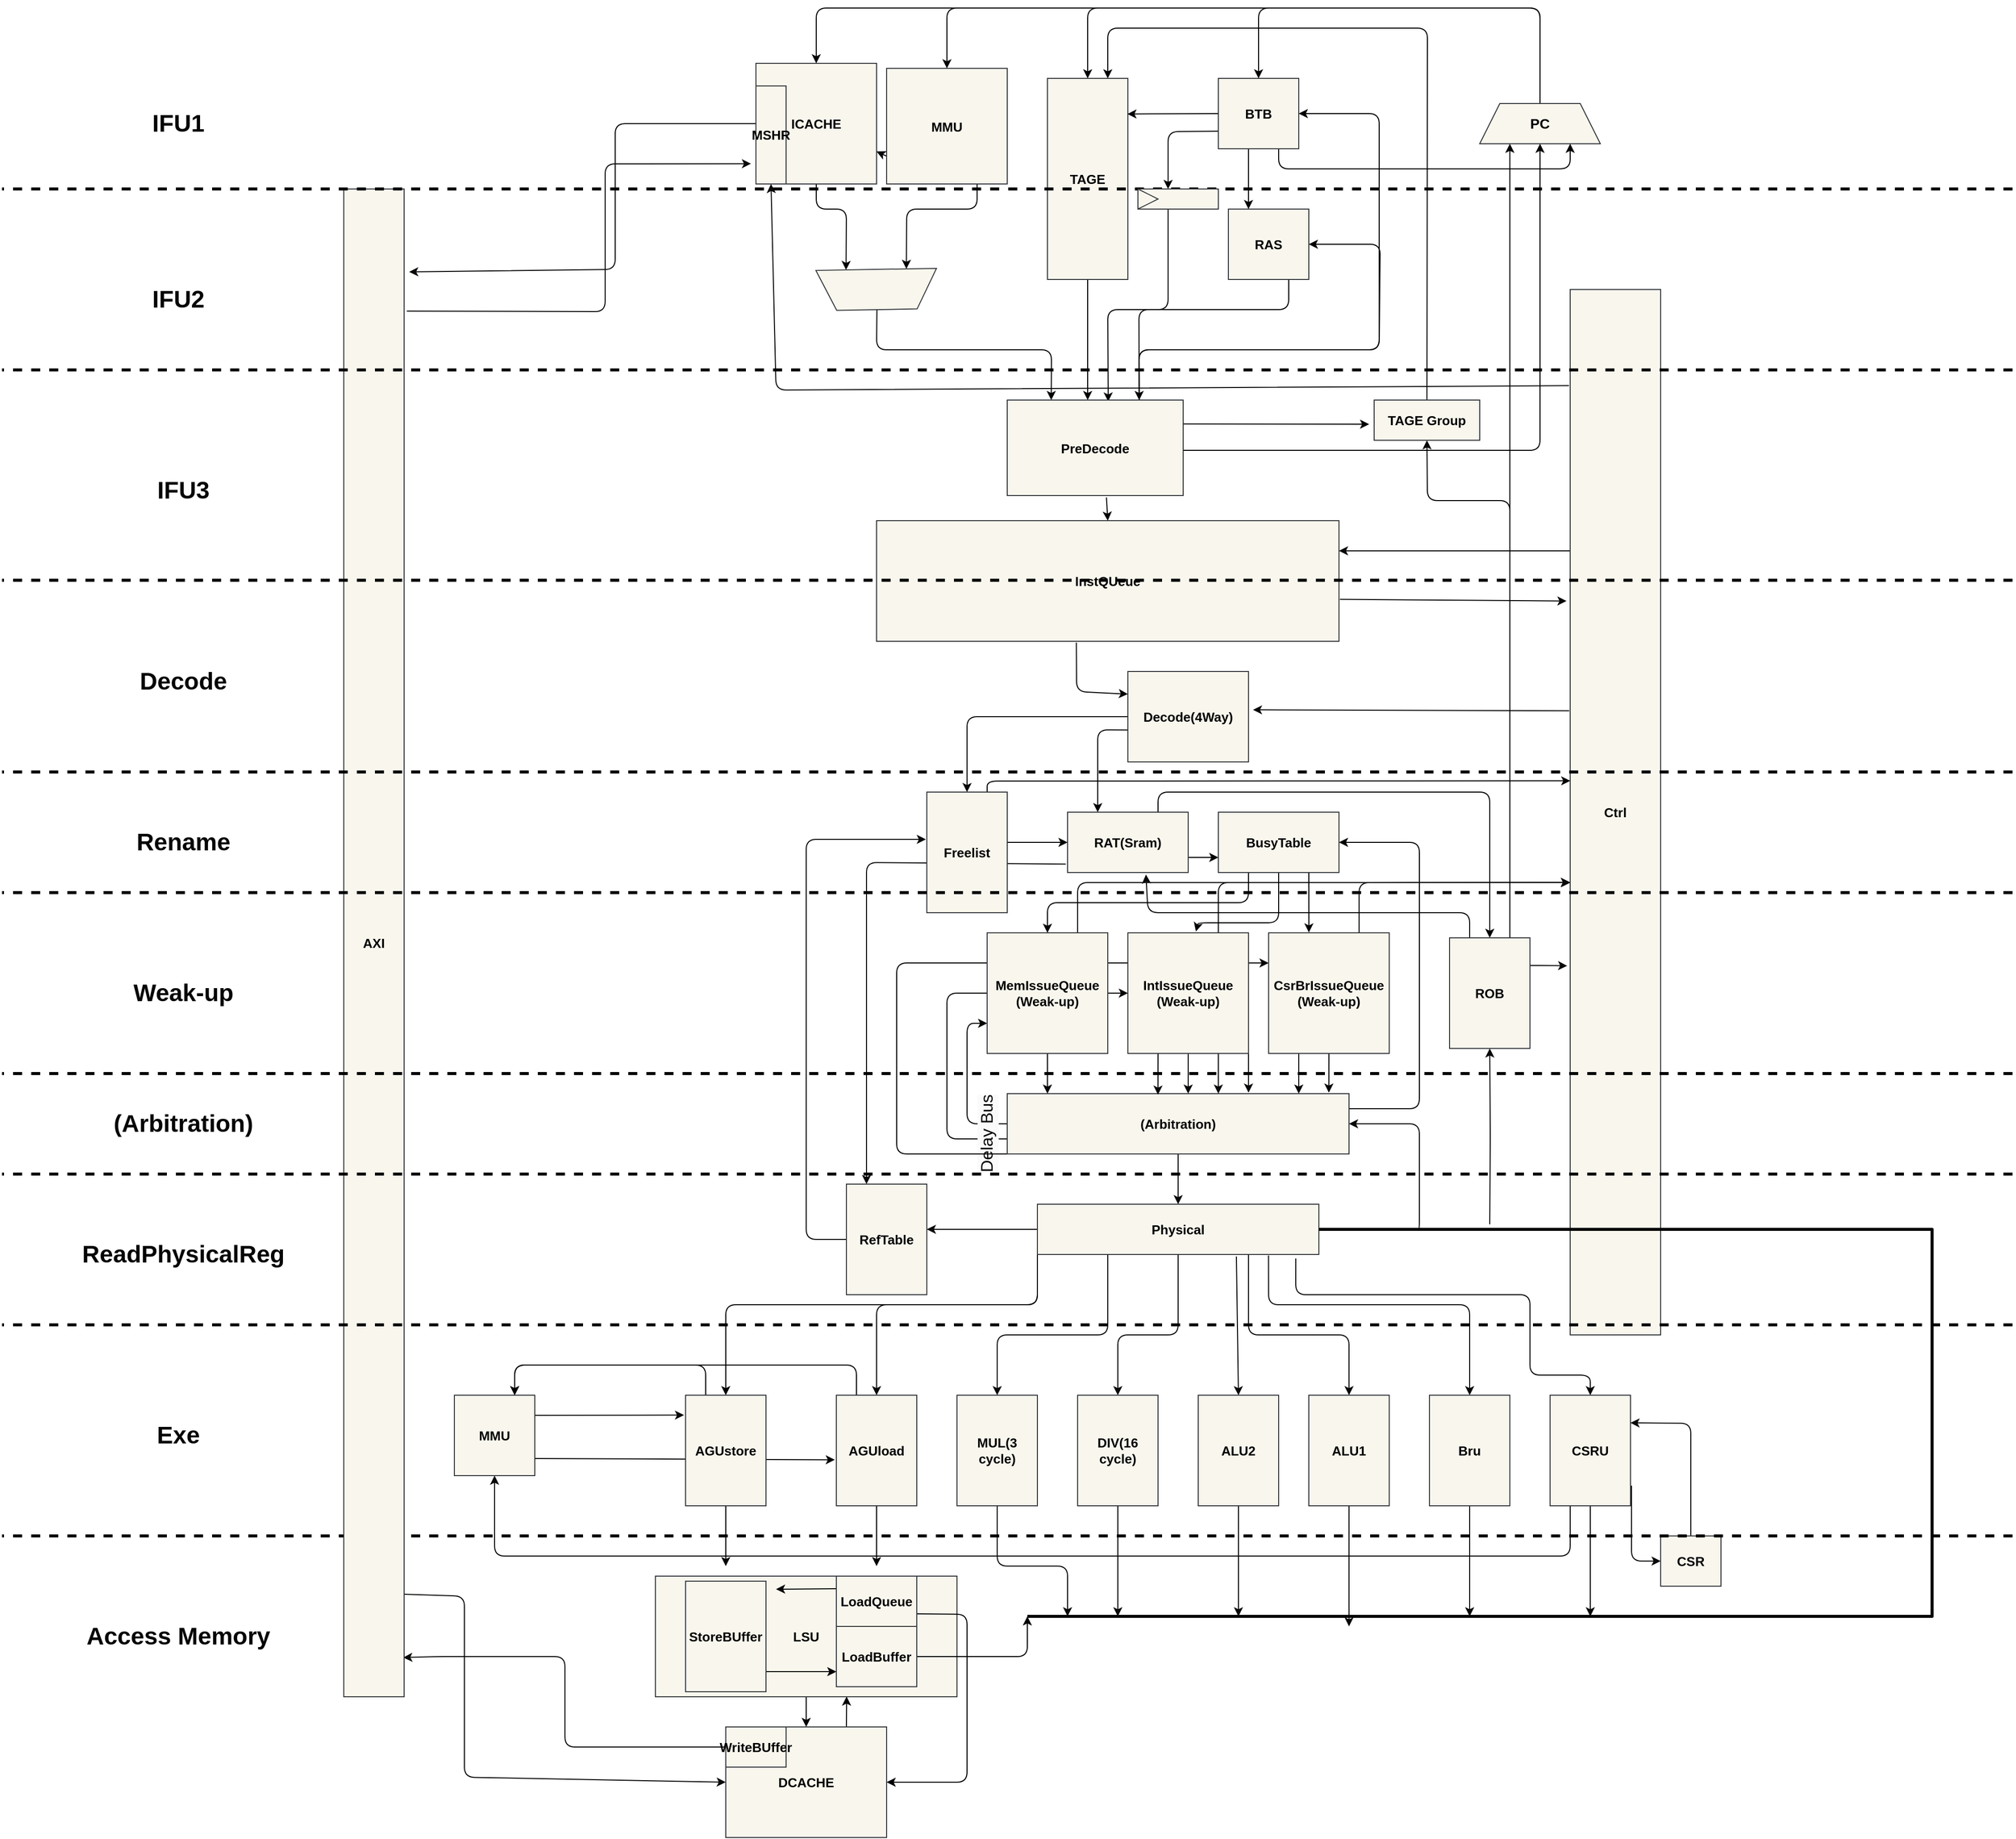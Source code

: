 <mxfile>
    <diagram id="yQtgvB0GavaPX3tY9K_d" name="Page-1">
        <mxGraphModel dx="2517" dy="1816" grid="1" gridSize="10" guides="1" tooltips="1" connect="1" arrows="1" fold="1" page="1" pageScale="1" pageWidth="850" pageHeight="1100" background="#ffffff" math="0" shadow="0">
            <root>
                <mxCell id="0"/>
                <mxCell id="1" parent="0"/>
                <mxCell id="61" style="edgeStyle=none;html=1;entryX=0;entryY=0.25;entryDx=0;entryDy=0;strokeColor=#030303;strokeWidth=1;fontSize=13;fontColor=#000000;exitX=0.432;exitY=1.01;exitDx=0;exitDy=0;exitPerimeter=0;" parent="1" source="3" target="50" edge="1">
                    <mxGeometry relative="1" as="geometry">
                        <mxPoint x="620" y="640" as="sourcePoint"/>
                        <Array as="points">
                            <mxPoint x="509" y="680"/>
                        </Array>
                    </mxGeometry>
                </mxCell>
                <mxCell id="170" style="edgeStyle=none;html=1;exitX=1.002;exitY=0.652;exitDx=0;exitDy=0;strokeColor=#080808;strokeWidth=1;fontSize=14;fontColor=#f8f7f7;entryX=-0.041;entryY=0.298;entryDx=0;entryDy=0;entryPerimeter=0;exitPerimeter=0;" parent="1" source="3" target="55" edge="1">
                    <mxGeometry relative="1" as="geometry">
                        <mxPoint x="990" y="575" as="targetPoint"/>
                    </mxGeometry>
                </mxCell>
                <mxCell id="3" value="&lt;b&gt;&lt;font color=&quot;#000000&quot; style=&quot;font-size: 13px;&quot;&gt;InstQUeue&lt;/font&gt;&lt;/b&gt;" style="whiteSpace=wrap;html=1;fillColor=#f9f7ed;strokeColor=#36393d;" parent="1" vertex="1">
                    <mxGeometry x="310" y="510" width="460" height="120" as="geometry"/>
                </mxCell>
                <mxCell id="167" style="edgeStyle=none;html=1;exitX=0;exitY=0.5;exitDx=0;exitDy=0;strokeColor=#080808;strokeWidth=1;fontSize=14;fontColor=#f8f7f7;entryX=1.084;entryY=0.055;entryDx=0;entryDy=0;entryPerimeter=0;" parent="1" source="4" target="165" edge="1">
                    <mxGeometry relative="1" as="geometry">
                        <mxPoint x="-360" y="259.882" as="targetPoint"/>
                        <Array as="points">
                            <mxPoint x="50" y="115"/>
                            <mxPoint x="50" y="260"/>
                        </Array>
                    </mxGeometry>
                </mxCell>
                <mxCell id="168" style="edgeStyle=none;html=1;exitX=1.045;exitY=0.081;exitDx=0;exitDy=0;strokeColor=#080808;strokeWidth=1;fontSize=14;fontColor=#f8f7f7;exitPerimeter=0;entryX=-0.041;entryY=0.832;entryDx=0;entryDy=0;entryPerimeter=0;" parent="1" source="165" target="4" edge="1">
                    <mxGeometry relative="1" as="geometry">
                        <mxPoint x="30" y="300" as="targetPoint"/>
                        <Array as="points">
                            <mxPoint x="40" y="302"/>
                            <mxPoint x="40" y="155"/>
                        </Array>
                    </mxGeometry>
                </mxCell>
                <mxCell id="268" style="edgeStyle=none;html=1;exitX=0.5;exitY=1;exitDx=0;exitDy=0;entryX=0.75;entryY=1;entryDx=0;entryDy=0;strokeColor=#000000;fontSize=14;fontColor=#000000;" parent="1" source="4" target="267" edge="1">
                    <mxGeometry relative="1" as="geometry">
                        <Array as="points">
                            <mxPoint x="250" y="200"/>
                            <mxPoint x="280" y="200"/>
                        </Array>
                    </mxGeometry>
                </mxCell>
                <mxCell id="4" value="&lt;b&gt;&lt;font color=&quot;#000000&quot; style=&quot;font-size: 13px;&quot;&gt;ICACHE&lt;/font&gt;&lt;/b&gt;" style="whiteSpace=wrap;html=1;fillColor=#f9f7ed;strokeColor=#36393d;" parent="1" vertex="1">
                    <mxGeometry x="190" y="55" width="120" height="120" as="geometry"/>
                </mxCell>
                <mxCell id="45" style="edgeStyle=none;html=1;exitX=0.5;exitY=1;exitDx=0;exitDy=0;strokeColor=#030303;strokeWidth=1;fontSize=13;fontColor=#000000;" parent="1" source="5" target="4" edge="1">
                    <mxGeometry relative="1" as="geometry"/>
                </mxCell>
                <mxCell id="269" style="edgeStyle=none;html=1;exitX=0.75;exitY=1;exitDx=0;exitDy=0;strokeColor=#000000;fontSize=14;fontColor=#000000;entryX=0.25;entryY=1;entryDx=0;entryDy=0;" parent="1" source="5" target="267" edge="1">
                    <mxGeometry relative="1" as="geometry">
                        <Array as="points">
                            <mxPoint x="410" y="200"/>
                            <mxPoint x="340" y="200"/>
                        </Array>
                    </mxGeometry>
                </mxCell>
                <mxCell id="5" value="&lt;b&gt;&lt;font color=&quot;#000000&quot; style=&quot;font-size: 13px;&quot;&gt;MMU&lt;/font&gt;&lt;/b&gt;" style="whiteSpace=wrap;html=1;fillColor=#f9f7ed;strokeColor=#36393d;" parent="1" vertex="1">
                    <mxGeometry x="320" y="60" width="120" height="115" as="geometry"/>
                </mxCell>
                <mxCell id="38" style="edgeStyle=orthogonalEdgeStyle;html=1;exitX=0.5;exitY=0;exitDx=0;exitDy=0;strokeColor=#030303;strokeWidth=1;fontSize=13;fontColor=#000000;entryX=0.5;entryY=0;entryDx=0;entryDy=0;startArrow=none;" parent="1" source="263" target="7" edge="1">
                    <mxGeometry relative="1" as="geometry">
                        <mxPoint x="520" y="60" as="targetPoint"/>
                        <mxPoint x="930.0" y="80" as="sourcePoint"/>
                        <Array as="points">
                            <mxPoint x="970"/>
                            <mxPoint x="520"/>
                        </Array>
                    </mxGeometry>
                </mxCell>
                <mxCell id="276" style="edgeStyle=none;html=1;exitX=0.75;exitY=0;exitDx=0;exitDy=0;entryX=0.25;entryY=1;entryDx=0;entryDy=0;strokeColor=#000000;fontSize=14;fontColor=#000000;" parent="1" source="122" target="263" edge="1">
                    <mxGeometry relative="1" as="geometry">
                        <mxPoint x="560" y="471.25" as="sourcePoint"/>
                        <Array as="points">
                            <mxPoint x="940" y="471"/>
                        </Array>
                    </mxGeometry>
                </mxCell>
                <mxCell id="272" style="edgeStyle=none;html=1;exitX=0.5;exitY=1;exitDx=0;exitDy=0;strokeColor=#000000;fontSize=14;fontColor=#000000;" parent="1" source="7" edge="1">
                    <mxGeometry relative="1" as="geometry">
                        <mxPoint x="520" y="390" as="targetPoint"/>
                        <Array as="points">
                            <mxPoint x="520" y="310"/>
                            <mxPoint x="520" y="350"/>
                        </Array>
                    </mxGeometry>
                </mxCell>
                <mxCell id="7" value="&lt;b&gt;&lt;font color=&quot;#000000&quot; style=&quot;font-size: 13px;&quot;&gt;TAGE&lt;/font&gt;&lt;/b&gt;" style="whiteSpace=wrap;html=1;fillColor=#f9f7ed;strokeColor=#36393d;" parent="1" vertex="1">
                    <mxGeometry x="480" y="70" width="80" height="200" as="geometry"/>
                </mxCell>
                <mxCell id="273" style="edgeStyle=none;html=1;exitX=0.75;exitY=1;exitDx=0;exitDy=0;entryX=0.574;entryY=0.015;entryDx=0;entryDy=0;strokeColor=#000000;fontSize=14;fontColor=#000000;entryPerimeter=0;" parent="1" source="8" target="51" edge="1">
                    <mxGeometry relative="1" as="geometry">
                        <Array as="points">
                            <mxPoint x="720" y="300"/>
                            <mxPoint x="540" y="300"/>
                        </Array>
                    </mxGeometry>
                </mxCell>
                <mxCell id="8" value="&lt;font color=&quot;#000000&quot;&gt;&lt;span style=&quot;font-size: 13px;&quot;&gt;&lt;b&gt;RAS&lt;/b&gt;&lt;/span&gt;&lt;/font&gt;" style="whiteSpace=wrap;html=1;fillColor=#f9f7ed;strokeColor=#36393d;" parent="1" vertex="1">
                    <mxGeometry x="660" y="200" width="80" height="70" as="geometry"/>
                </mxCell>
                <mxCell id="10" style="edgeStyle=none;html=1;fontSize=13;fontColor=#000000;strokeColor=#030303;entryX=0.25;entryY=0;entryDx=0;entryDy=0;" parent="1" target="8" edge="1">
                    <mxGeometry relative="1" as="geometry">
                        <mxPoint x="700" y="190" as="targetPoint"/>
                        <mxPoint x="680" y="140" as="sourcePoint"/>
                    </mxGeometry>
                </mxCell>
                <mxCell id="31" style="edgeStyle=none;html=1;strokeColor=#030303;fontSize=13;fontColor=#000000;entryX=0.994;entryY=0.177;entryDx=0;entryDy=0;exitX=0;exitY=0.5;exitDx=0;exitDy=0;entryPerimeter=0;" parent="1" source="9" target="7" edge="1">
                    <mxGeometry relative="1" as="geometry">
                        <mxPoint x="570" y="123" as="targetPoint"/>
                        <mxPoint x="580" y="70" as="sourcePoint"/>
                    </mxGeometry>
                </mxCell>
                <mxCell id="264" style="edgeStyle=none;html=1;entryX=0.75;entryY=1;entryDx=0;entryDy=0;strokeColor=#000000;fontSize=14;fontColor=#000000;exitX=0.75;exitY=1;exitDx=0;exitDy=0;" parent="1" source="9" target="263" edge="1">
                    <mxGeometry relative="1" as="geometry">
                        <mxPoint x="890" y="230" as="sourcePoint"/>
                        <Array as="points">
                            <mxPoint x="710" y="160"/>
                            <mxPoint x="1000" y="160"/>
                        </Array>
                    </mxGeometry>
                </mxCell>
                <mxCell id="282" style="edgeStyle=none;html=1;strokeColor=#000000;fontSize=14;fontColor=#000000;exitX=0;exitY=0.75;exitDx=0;exitDy=0;" parent="1" source="9" edge="1">
                    <mxGeometry relative="1" as="geometry">
                        <mxPoint x="580" y="70" as="sourcePoint"/>
                        <mxPoint x="600" y="180" as="targetPoint"/>
                        <Array as="points">
                            <mxPoint x="600" y="123"/>
                        </Array>
                    </mxGeometry>
                </mxCell>
                <mxCell id="9" value="&lt;b&gt;&lt;font color=&quot;#000000&quot; style=&quot;font-size: 13px;&quot;&gt;BTB&lt;/font&gt;&lt;/b&gt;" style="whiteSpace=wrap;html=1;fillColor=#f9f7ed;strokeColor=#36393d;" parent="1" vertex="1">
                    <mxGeometry x="650" y="70" width="80" height="70" as="geometry"/>
                </mxCell>
                <mxCell id="39" style="edgeStyle=none;html=1;strokeColor=#030303;fontSize=13;fontColor=#000000;entryX=0.5;entryY=0;entryDx=0;entryDy=0;" parent="1" target="9" edge="1">
                    <mxGeometry relative="1" as="geometry">
                        <mxPoint x="680" y="20.5" as="targetPoint"/>
                        <mxPoint x="780" as="sourcePoint"/>
                        <Array as="points">
                            <mxPoint x="690"/>
                        </Array>
                    </mxGeometry>
                </mxCell>
                <mxCell id="44" style="edgeStyle=none;html=1;exitX=0;exitY=0.75;exitDx=0;exitDy=0;strokeColor=#030303;fontSize=13;fontColor=#000000;entryX=0.5;entryY=0;entryDx=0;entryDy=0;" parent="1" target="4" edge="1">
                    <mxGeometry relative="1" as="geometry">
                        <mxPoint x="440" y="0.5" as="targetPoint"/>
                        <mxPoint x="530" as="sourcePoint"/>
                        <Array as="points">
                            <mxPoint x="390"/>
                            <mxPoint x="250"/>
                        </Array>
                    </mxGeometry>
                </mxCell>
                <mxCell id="74" style="edgeStyle=none;html=1;exitX=0.009;exitY=0.647;exitDx=0;exitDy=0;strokeColor=#030303;strokeWidth=1;fontSize=13;fontColor=#000000;exitPerimeter=0;entryX=0.25;entryY=0;entryDx=0;entryDy=0;" parent="1" source="50" target="72" edge="1">
                    <mxGeometry relative="1" as="geometry">
                        <mxPoint x="530" y="780" as="targetPoint"/>
                        <Array as="points">
                            <mxPoint x="530" y="718"/>
                        </Array>
                    </mxGeometry>
                </mxCell>
                <mxCell id="175" style="edgeStyle=none;html=1;exitX=-0.01;exitY=0.403;exitDx=0;exitDy=0;strokeColor=#080808;strokeWidth=1;fontSize=14;fontColor=#f8f7f7;exitPerimeter=0;entryX=1.037;entryY=0.424;entryDx=0;entryDy=0;entryPerimeter=0;" parent="1" source="55" target="50" edge="1">
                    <mxGeometry relative="1" as="geometry">
                        <mxPoint x="980" y="695.176" as="targetPoint"/>
                    </mxGeometry>
                </mxCell>
                <mxCell id="181" style="edgeStyle=none;html=1;exitX=0;exitY=0.5;exitDx=0;exitDy=0;entryX=0.5;entryY=0;entryDx=0;entryDy=0;strokeColor=#080808;" parent="1" source="50" target="73" edge="1">
                    <mxGeometry relative="1" as="geometry">
                        <Array as="points">
                            <mxPoint x="400" y="705"/>
                        </Array>
                    </mxGeometry>
                </mxCell>
                <mxCell id="50" value="&lt;b&gt;&lt;font color=&quot;#000000&quot; style=&quot;font-size: 13px;&quot;&gt;Decode(4Way)&lt;/font&gt;&lt;/b&gt;" style="whiteSpace=wrap;html=1;fillColor=#f9f7ed;strokeColor=#36393d;" parent="1" vertex="1">
                    <mxGeometry x="560" y="660" width="120" height="90" as="geometry"/>
                </mxCell>
                <mxCell id="174" style="edgeStyle=none;html=1;exitX=0;exitY=0.25;exitDx=0;exitDy=0;entryX=1;entryY=0.25;entryDx=0;entryDy=0;strokeColor=#080808;strokeWidth=1;fontSize=14;fontColor=#f8f7f7;" parent="1" source="55" target="3" edge="1">
                    <mxGeometry relative="1" as="geometry"/>
                </mxCell>
                <mxCell id="55" value="&lt;b&gt;&lt;font color=&quot;#000000&quot; style=&quot;font-size: 13px;&quot;&gt;Ctrl&lt;/font&gt;&lt;/b&gt;" style="whiteSpace=wrap;html=1;fillColor=#f9f7ed;strokeColor=#36393d;" parent="1" vertex="1">
                    <mxGeometry x="1000" y="280" width="90" height="1040" as="geometry"/>
                </mxCell>
                <mxCell id="99" style="edgeStyle=none;html=1;exitX=0;exitY=0.5;exitDx=0;exitDy=0;entryX=0;entryY=0.75;entryDx=0;entryDy=0;strokeColor=#030303;strokeWidth=1;fontSize=13;fontColor=#000000;" parent="1" source="70" target="71" edge="1">
                    <mxGeometry relative="1" as="geometry">
                        <Array as="points">
                            <mxPoint x="400" y="1110"/>
                            <mxPoint x="400" y="1010"/>
                        </Array>
                    </mxGeometry>
                </mxCell>
                <mxCell id="100" style="edgeStyle=none;html=1;exitX=0;exitY=0.75;exitDx=0;exitDy=0;entryX=0;entryY=0.5;entryDx=0;entryDy=0;strokeColor=#030303;strokeWidth=1;fontSize=13;fontColor=#000000;" parent="1" source="70" target="77" edge="1">
                    <mxGeometry relative="1" as="geometry">
                        <Array as="points">
                            <mxPoint x="380" y="1125"/>
                            <mxPoint x="380" y="980"/>
                        </Array>
                    </mxGeometry>
                </mxCell>
                <mxCell id="197" value="Delay Bus" style="edgeLabel;html=1;align=center;verticalAlign=middle;resizable=0;points=[];fontColor=#050505;labelBackgroundColor=#fafafa;rotation=-90;fontSize=17;" parent="100" vertex="1" connectable="0">
                    <mxGeometry x="-0.403" y="-1" relative="1" as="geometry">
                        <mxPoint x="39" y="50" as="offset"/>
                    </mxGeometry>
                </mxCell>
                <mxCell id="101" style="edgeStyle=none;html=1;exitX=0;exitY=1;exitDx=0;exitDy=0;entryX=0;entryY=0.25;entryDx=0;entryDy=0;strokeColor=#030303;strokeWidth=1;fontSize=13;fontColor=#000000;" parent="1" source="70" target="76" edge="1">
                    <mxGeometry relative="1" as="geometry">
                        <Array as="points">
                            <mxPoint x="330" y="1140"/>
                            <mxPoint x="330" y="950"/>
                        </Array>
                    </mxGeometry>
                </mxCell>
                <mxCell id="109" style="edgeStyle=none;html=1;exitX=0;exitY=0.5;exitDx=0;exitDy=0;strokeColor=#080808;strokeWidth=1;fontSize=13;fontColor=#f8f7f7;" parent="1" source="112" edge="1">
                    <mxGeometry relative="1" as="geometry">
                        <mxPoint x="360" y="1215" as="targetPoint"/>
                        <Array as="points"/>
                    </mxGeometry>
                </mxCell>
                <mxCell id="115" style="edgeStyle=none;html=1;exitX=0.5;exitY=1;exitDx=0;exitDy=0;entryX=0.5;entryY=0;entryDx=0;entryDy=0;strokeColor=#080808;strokeWidth=1;fontSize=13;fontColor=#f8f7f7;" parent="1" source="70" target="112" edge="1">
                    <mxGeometry relative="1" as="geometry"/>
                </mxCell>
                <mxCell id="195" style="edgeStyle=none;html=1;exitX=1;exitY=0.25;exitDx=0;exitDy=0;entryX=1;entryY=0.5;entryDx=0;entryDy=0;strokeColor=#000000;" parent="1" source="70" target="187" edge="1">
                    <mxGeometry relative="1" as="geometry">
                        <Array as="points">
                            <mxPoint x="850" y="1095"/>
                            <mxPoint x="850" y="830"/>
                        </Array>
                    </mxGeometry>
                </mxCell>
                <mxCell id="70" value="&lt;b style=&quot;color: rgb(0, 0, 0); font-size: 13px;&quot;&gt;(A&lt;/b&gt;&lt;font color=&quot;#000000&quot;&gt;&lt;span style=&quot;font-size: 13px;&quot;&gt;&lt;b&gt;rbitration)&lt;/b&gt;&lt;/span&gt;&lt;/font&gt;" style="whiteSpace=wrap;html=1;fillColor=#f9f7ed;strokeColor=#36393d;" parent="1" vertex="1">
                    <mxGeometry x="440" y="1080" width="340" height="60" as="geometry"/>
                </mxCell>
                <mxCell id="85" style="edgeStyle=none;html=1;exitX=0.5;exitY=1;exitDx=0;exitDy=0;strokeColor=#030303;strokeWidth=1;fontSize=13;fontColor=#000000;" parent="1" source="71" edge="1">
                    <mxGeometry relative="1" as="geometry">
                        <mxPoint x="480" y="1080" as="targetPoint"/>
                    </mxGeometry>
                </mxCell>
                <mxCell id="179" style="edgeStyle=none;html=1;exitX=0.75;exitY=0;exitDx=0;exitDy=0;strokeColor=#080808;strokeWidth=1;fontSize=14;fontColor=#f8f7f7;" parent="1" source="71" edge="1">
                    <mxGeometry relative="1" as="geometry">
                        <mxPoint x="1000" y="870" as="targetPoint"/>
                        <Array as="points">
                            <mxPoint x="510" y="870"/>
                        </Array>
                    </mxGeometry>
                </mxCell>
                <mxCell id="71" value="&lt;b&gt;&lt;font style=&quot;font-size: 13px;&quot; color=&quot;#000000&quot;&gt;MemIssueQueue&lt;br&gt;(Weak-up)&lt;/font&gt;&lt;/b&gt;" style="whiteSpace=wrap;html=1;fillColor=#f9f7ed;strokeColor=#36393d;" parent="1" vertex="1">
                    <mxGeometry x="420" y="920" width="120" height="120" as="geometry"/>
                </mxCell>
                <mxCell id="114" style="edgeStyle=none;html=1;exitX=-0.015;exitY=0.86;exitDx=0;exitDy=0;entryX=0.25;entryY=0;entryDx=0;entryDy=0;strokeColor=#080808;strokeWidth=1;fontSize=13;fontColor=#f8f7f7;exitPerimeter=0;" parent="1" source="72" target="108" edge="1">
                    <mxGeometry relative="1" as="geometry">
                        <Array as="points">
                            <mxPoint x="300" y="850"/>
                        </Array>
                    </mxGeometry>
                </mxCell>
                <mxCell id="182" style="edgeStyle=none;html=1;exitX=0.75;exitY=0;exitDx=0;exitDy=0;entryX=0.5;entryY=0;entryDx=0;entryDy=0;strokeColor=#000000;" parent="1" source="72" target="122" edge="1">
                    <mxGeometry relative="1" as="geometry">
                        <Array as="points">
                            <mxPoint x="590" y="780"/>
                            <mxPoint x="920" y="780"/>
                            <mxPoint x="920" y="910"/>
                        </Array>
                    </mxGeometry>
                </mxCell>
                <mxCell id="191" style="edgeStyle=none;html=1;exitX=1;exitY=0.75;exitDx=0;exitDy=0;entryX=0;entryY=0.75;entryDx=0;entryDy=0;strokeColor=#000000;" parent="1" source="72" target="187" edge="1">
                    <mxGeometry relative="1" as="geometry"/>
                </mxCell>
                <mxCell id="72" value="&lt;b&gt;&lt;font color=&quot;#000000&quot; style=&quot;font-size: 13px;&quot;&gt;RAT(Sram)&lt;/font&gt;&lt;/b&gt;" style="whiteSpace=wrap;html=1;fillColor=#f9f7ed;strokeColor=#36393d;" parent="1" vertex="1">
                    <mxGeometry x="500" y="800" width="120" height="60" as="geometry"/>
                </mxCell>
                <mxCell id="78" style="edgeStyle=none;html=1;entryX=0;entryY=0.5;entryDx=0;entryDy=0;strokeColor=#030303;strokeWidth=1;fontSize=13;fontColor=#000000;" parent="1" target="72" edge="1">
                    <mxGeometry relative="1" as="geometry">
                        <mxPoint x="440" y="830" as="sourcePoint"/>
                    </mxGeometry>
                </mxCell>
                <mxCell id="188" style="edgeStyle=none;html=1;exitX=0.75;exitY=0;exitDx=0;exitDy=0;entryX=0.001;entryY=0.47;entryDx=0;entryDy=0;entryPerimeter=0;strokeColor=#000000;" parent="1" source="73" target="55" edge="1">
                    <mxGeometry relative="1" as="geometry">
                        <Array as="points">
                            <mxPoint x="420" y="769"/>
                        </Array>
                    </mxGeometry>
                </mxCell>
                <mxCell id="73" value="&lt;b&gt;&lt;font color=&quot;#000000&quot; style=&quot;font-size: 13px;&quot;&gt;Freelist&lt;/font&gt;&lt;/b&gt;" style="whiteSpace=wrap;html=1;fillColor=#f9f7ed;strokeColor=#36393d;" parent="1" vertex="1">
                    <mxGeometry x="360" y="780" width="80" height="120" as="geometry"/>
                </mxCell>
                <mxCell id="87" style="edgeStyle=none;html=1;exitX=0.5;exitY=1;exitDx=0;exitDy=0;entryX=0.941;entryY=-0.017;entryDx=0;entryDy=0;entryPerimeter=0;strokeColor=#030303;strokeWidth=1;fontSize=13;fontColor=#000000;" parent="1" source="76" target="70" edge="1">
                    <mxGeometry relative="1" as="geometry"/>
                </mxCell>
                <mxCell id="102" style="edgeStyle=none;html=1;exitX=0.25;exitY=1;exitDx=0;exitDy=0;strokeColor=#030303;strokeWidth=1;fontSize=13;fontColor=#000000;" parent="1" source="76" edge="1">
                    <mxGeometry relative="1" as="geometry">
                        <mxPoint x="730" y="1080" as="targetPoint"/>
                    </mxGeometry>
                </mxCell>
                <mxCell id="177" style="edgeStyle=none;html=1;exitX=0.75;exitY=0;exitDx=0;exitDy=0;entryX=-0.003;entryY=0.567;entryDx=0;entryDy=0;entryPerimeter=0;strokeColor=#080808;strokeWidth=1;fontSize=14;fontColor=#f8f7f7;" parent="1" source="76" target="55" edge="1">
                    <mxGeometry relative="1" as="geometry">
                        <Array as="points">
                            <mxPoint x="790" y="870"/>
                        </Array>
                    </mxGeometry>
                </mxCell>
                <mxCell id="76" value="&lt;b&gt;&lt;font style=&quot;font-size: 13px;&quot; color=&quot;#000000&quot;&gt;CsrBrIssueQueue&lt;br&gt;&lt;/font&gt;&lt;/b&gt;&lt;b&gt;&lt;font style=&quot;font-size: 13px;&quot; color=&quot;#000000&quot;&gt;(Weak-up)&lt;/font&gt;&lt;/b&gt;&lt;b&gt;&lt;font style=&quot;font-size: 13px;&quot; color=&quot;#000000&quot;&gt;&lt;br&gt;&lt;/font&gt;&lt;/b&gt;" style="whiteSpace=wrap;html=1;fillColor=#f9f7ed;strokeColor=#36393d;" parent="1" vertex="1">
                    <mxGeometry x="700" y="920" width="120" height="120" as="geometry"/>
                </mxCell>
                <mxCell id="86" style="edgeStyle=none;html=1;exitX=0.5;exitY=1;exitDx=0;exitDy=0;strokeColor=#030303;strokeWidth=1;fontSize=13;fontColor=#000000;" parent="1" source="77" edge="1">
                    <mxGeometry relative="1" as="geometry">
                        <mxPoint x="620" y="1080" as="targetPoint"/>
                    </mxGeometry>
                </mxCell>
                <mxCell id="103" style="edgeStyle=none;html=1;exitX=0.25;exitY=1;exitDx=0;exitDy=0;entryX=0.441;entryY=0.017;entryDx=0;entryDy=0;entryPerimeter=0;strokeColor=#030303;strokeWidth=1;fontSize=13;fontColor=#000000;" parent="1" source="77" target="70" edge="1">
                    <mxGeometry relative="1" as="geometry"/>
                </mxCell>
                <mxCell id="106" style="edgeStyle=none;html=1;exitX=0.75;exitY=1;exitDx=0;exitDy=0;strokeColor=#080808;strokeWidth=1;fontSize=13;fontColor=#f8f7f7;" parent="1" source="77" edge="1">
                    <mxGeometry relative="1" as="geometry">
                        <mxPoint x="650" y="1080" as="targetPoint"/>
                    </mxGeometry>
                </mxCell>
                <mxCell id="107" style="edgeStyle=none;html=1;exitX=1;exitY=1;exitDx=0;exitDy=0;entryX=0.706;entryY=-0.017;entryDx=0;entryDy=0;entryPerimeter=0;strokeColor=#080808;strokeWidth=1;fontSize=13;fontColor=#f8f7f7;" parent="1" source="77" target="70" edge="1">
                    <mxGeometry relative="1" as="geometry"/>
                </mxCell>
                <mxCell id="178" style="edgeStyle=none;html=1;exitX=0.75;exitY=0;exitDx=0;exitDy=0;strokeColor=#080808;strokeWidth=1;fontSize=14;fontColor=#f8f7f7;" parent="1" source="77" edge="1">
                    <mxGeometry relative="1" as="geometry">
                        <mxPoint x="1000" y="870" as="targetPoint"/>
                        <Array as="points">
                            <mxPoint x="650" y="870"/>
                        </Array>
                    </mxGeometry>
                </mxCell>
                <mxCell id="77" value="&lt;b&gt;&lt;font style=&quot;font-size: 13px;&quot; color=&quot;#000000&quot;&gt;IntIssueQueue&lt;br&gt;&lt;/font&gt;&lt;/b&gt;&lt;b&gt;&lt;font style=&quot;font-size: 13px;&quot; color=&quot;#000000&quot;&gt;(Weak-up)&lt;/font&gt;&lt;/b&gt;&lt;b&gt;&lt;font style=&quot;font-size: 13px;&quot; color=&quot;#000000&quot;&gt;&lt;br&gt;&lt;/font&gt;&lt;/b&gt;" style="whiteSpace=wrap;html=1;fillColor=#f9f7ed;strokeColor=#36393d;" parent="1" vertex="1">
                    <mxGeometry x="560" y="920" width="120" height="120" as="geometry"/>
                </mxCell>
                <mxCell id="111" style="edgeStyle=none;html=1;exitX=0;exitY=0.5;exitDx=0;exitDy=0;entryX=-0.012;entryY=0.392;entryDx=0;entryDy=0;entryPerimeter=0;strokeColor=#080808;strokeWidth=1;fontSize=13;fontColor=#f8f7f7;" parent="1" source="108" target="73" edge="1">
                    <mxGeometry relative="1" as="geometry">
                        <Array as="points">
                            <mxPoint x="240" y="1225"/>
                            <mxPoint x="240" y="827"/>
                        </Array>
                    </mxGeometry>
                </mxCell>
                <mxCell id="108" value="&lt;b style=&quot;color: rgb(0, 0, 0); font-size: 13px;&quot;&gt;RefTable&lt;/b&gt;" style="whiteSpace=wrap;html=1;fillColor=#f9f7ed;strokeColor=#36393d;" parent="1" vertex="1">
                    <mxGeometry x="280" y="1170" width="80" height="110" as="geometry"/>
                </mxCell>
                <mxCell id="128" style="edgeStyle=none;html=1;exitX=0.918;exitY=1.08;exitDx=0;exitDy=0;entryX=0.5;entryY=0;entryDx=0;entryDy=0;strokeColor=#080808;strokeWidth=1;fontSize=13;fontColor=#f8f7f7;exitPerimeter=0;" parent="1" source="112" target="123" edge="1">
                    <mxGeometry relative="1" as="geometry">
                        <Array as="points">
                            <mxPoint x="727" y="1280"/>
                            <mxPoint x="800" y="1280"/>
                            <mxPoint x="960" y="1280"/>
                            <mxPoint x="960" y="1360"/>
                            <mxPoint x="1020" y="1360"/>
                        </Array>
                    </mxGeometry>
                </mxCell>
                <mxCell id="129" style="edgeStyle=none;html=1;exitX=0.821;exitY=1.02;exitDx=0;exitDy=0;entryX=0.5;entryY=0;entryDx=0;entryDy=0;strokeColor=#080808;strokeWidth=1;fontSize=13;fontColor=#f8f7f7;exitPerimeter=0;" parent="1" source="112" target="121" edge="1">
                    <mxGeometry relative="1" as="geometry">
                        <Array as="points">
                            <mxPoint x="700" y="1290"/>
                            <mxPoint x="900" y="1290"/>
                        </Array>
                    </mxGeometry>
                </mxCell>
                <mxCell id="130" style="edgeStyle=none;html=1;exitX=0.75;exitY=1;exitDx=0;exitDy=0;entryX=0.5;entryY=0;entryDx=0;entryDy=0;strokeColor=#080808;strokeWidth=1;fontSize=13;fontColor=#f8f7f7;" parent="1" source="112" target="120" edge="1">
                    <mxGeometry relative="1" as="geometry">
                        <Array as="points">
                            <mxPoint x="680" y="1320"/>
                            <mxPoint x="780" y="1320"/>
                        </Array>
                    </mxGeometry>
                </mxCell>
                <mxCell id="131" style="edgeStyle=none;html=1;exitX=0.707;exitY=1.04;exitDx=0;exitDy=0;entryX=0.5;entryY=0;entryDx=0;entryDy=0;strokeColor=#080808;strokeWidth=1;fontSize=13;fontColor=#f8f7f7;exitPerimeter=0;" parent="1" source="112" target="125" edge="1">
                    <mxGeometry relative="1" as="geometry"/>
                </mxCell>
                <mxCell id="132" style="edgeStyle=none;html=1;exitX=0.5;exitY=1;exitDx=0;exitDy=0;entryX=0.5;entryY=0;entryDx=0;entryDy=0;strokeColor=#080808;strokeWidth=1;fontSize=13;fontColor=#f8f7f7;" parent="1" source="112" target="119" edge="1">
                    <mxGeometry relative="1" as="geometry">
                        <Array as="points">
                            <mxPoint x="610" y="1320"/>
                            <mxPoint x="550" y="1320"/>
                        </Array>
                    </mxGeometry>
                </mxCell>
                <mxCell id="133" style="edgeStyle=none;html=1;exitX=0.25;exitY=1;exitDx=0;exitDy=0;entryX=0.5;entryY=0;entryDx=0;entryDy=0;strokeColor=#080808;strokeWidth=1;fontSize=13;fontColor=#f8f7f7;" parent="1" source="112" target="118" edge="1">
                    <mxGeometry relative="1" as="geometry">
                        <Array as="points">
                            <mxPoint x="540" y="1280"/>
                            <mxPoint x="540" y="1320"/>
                            <mxPoint x="430" y="1320"/>
                        </Array>
                    </mxGeometry>
                </mxCell>
                <mxCell id="134" style="edgeStyle=none;html=1;exitX=0;exitY=1;exitDx=0;exitDy=0;entryX=0.5;entryY=0;entryDx=0;entryDy=0;strokeColor=#080808;strokeWidth=1;fontSize=13;fontColor=#f8f7f7;" parent="1" source="112" target="245" edge="1">
                    <mxGeometry relative="1" as="geometry">
                        <Array as="points">
                            <mxPoint x="470" y="1290"/>
                            <mxPoint x="410" y="1290"/>
                            <mxPoint x="310" y="1290"/>
                            <mxPoint x="310" y="1330"/>
                        </Array>
                        <mxPoint x="305" y="1320" as="targetPoint"/>
                    </mxGeometry>
                </mxCell>
                <mxCell id="247" style="edgeStyle=none;html=1;exitX=0;exitY=1;exitDx=0;exitDy=0;entryX=0.5;entryY=0;entryDx=0;entryDy=0;strokeColor=#000000;" parent="1" source="112" target="246" edge="1">
                    <mxGeometry relative="1" as="geometry">
                        <Array as="points">
                            <mxPoint x="470" y="1290"/>
                            <mxPoint x="160" y="1290"/>
                        </Array>
                    </mxGeometry>
                </mxCell>
                <mxCell id="112" value="&lt;b style=&quot;color: rgb(0, 0, 0); font-size: 13px;&quot;&gt;Physical&lt;/b&gt;" style="whiteSpace=wrap;html=1;fillColor=#f9f7ed;strokeColor=#36393d;" parent="1" vertex="1">
                    <mxGeometry x="470" y="1190" width="280" height="50" as="geometry"/>
                </mxCell>
                <mxCell id="145" style="edgeStyle=none;html=1;exitX=0.5;exitY=1;exitDx=0;exitDy=0;strokeColor=#080808;strokeWidth=1;fontSize=14;fontColor=#f8f7f7;" parent="1" source="118" edge="1">
                    <mxGeometry relative="1" as="geometry">
                        <mxPoint x="500" y="1600" as="targetPoint"/>
                        <Array as="points">
                            <mxPoint x="430" y="1550"/>
                            <mxPoint x="500" y="1550"/>
                        </Array>
                    </mxGeometry>
                </mxCell>
                <mxCell id="118" value="&lt;b style=&quot;color: rgb(0, 0, 0); font-size: 13px;&quot;&gt;MUL(3 cycle)&lt;/b&gt;" style="whiteSpace=wrap;html=1;fillColor=#f9f7ed;strokeColor=#36393d;" parent="1" vertex="1">
                    <mxGeometry x="390" y="1380" width="80" height="110" as="geometry"/>
                </mxCell>
                <mxCell id="146" style="edgeStyle=none;html=1;exitX=0.5;exitY=1;exitDx=0;exitDy=0;strokeColor=#080808;strokeWidth=1;fontSize=14;fontColor=#f8f7f7;" parent="1" source="119" edge="1">
                    <mxGeometry relative="1" as="geometry">
                        <mxPoint x="550" y="1600" as="targetPoint"/>
                    </mxGeometry>
                </mxCell>
                <mxCell id="119" value="&lt;b style=&quot;color: rgb(0, 0, 0); font-size: 13px;&quot;&gt;DIV(16 cycle)&lt;/b&gt;" style="whiteSpace=wrap;html=1;fillColor=#f9f7ed;strokeColor=#36393d;" parent="1" vertex="1">
                    <mxGeometry x="510" y="1380" width="80" height="110" as="geometry"/>
                </mxCell>
                <mxCell id="148" style="edgeStyle=none;html=1;exitX=0.5;exitY=1;exitDx=0;exitDy=0;strokeColor=#080808;strokeWidth=1;fontSize=14;fontColor=#f8f7f7;" parent="1" source="120" edge="1">
                    <mxGeometry relative="1" as="geometry">
                        <mxPoint x="780" y="1610" as="targetPoint"/>
                    </mxGeometry>
                </mxCell>
                <mxCell id="120" value="&lt;b style=&quot;color: rgb(0, 0, 0); font-size: 13px;&quot;&gt;ALU1&lt;/b&gt;" style="whiteSpace=wrap;html=1;fillColor=#f9f7ed;strokeColor=#36393d;" parent="1" vertex="1">
                    <mxGeometry x="740" y="1380" width="80" height="110" as="geometry"/>
                </mxCell>
                <mxCell id="149" style="edgeStyle=none;html=1;exitX=0.5;exitY=1;exitDx=0;exitDy=0;strokeColor=#080808;strokeWidth=1;fontSize=14;fontColor=#f8f7f7;" parent="1" source="121" edge="1">
                    <mxGeometry relative="1" as="geometry">
                        <mxPoint x="900" y="1600" as="targetPoint"/>
                    </mxGeometry>
                </mxCell>
                <mxCell id="121" value="&lt;font color=&quot;#000000&quot;&gt;&lt;span style=&quot;font-size: 13px;&quot;&gt;&lt;b&gt;Bru&lt;/b&gt;&lt;/span&gt;&lt;/font&gt;" style="whiteSpace=wrap;html=1;fillColor=#f9f7ed;strokeColor=#36393d;" parent="1" vertex="1">
                    <mxGeometry x="860" y="1380" width="80" height="110" as="geometry"/>
                </mxCell>
                <mxCell id="151" style="edgeStyle=orthogonalEdgeStyle;html=1;strokeColor=#080808;strokeWidth=1;fontSize=14;fontColor=#f8f7f7;entryX=0.5;entryY=1;entryDx=0;entryDy=0;" parent="1" target="122" edge="1">
                    <mxGeometry relative="1" as="geometry">
                        <mxPoint x="880" y="1090" as="targetPoint"/>
                        <mxPoint x="920" y="1210" as="sourcePoint"/>
                    </mxGeometry>
                </mxCell>
                <mxCell id="152" style="edgeStyle=orthogonalEdgeStyle;html=1;exitX=1;exitY=0.25;exitDx=0;exitDy=0;entryX=-0.033;entryY=0.647;entryDx=0;entryDy=0;entryPerimeter=0;strokeColor=#080808;strokeWidth=1;fontSize=14;fontColor=#f8f7f7;" parent="1" source="122" target="55" edge="1">
                    <mxGeometry relative="1" as="geometry"/>
                </mxCell>
                <mxCell id="230" style="edgeStyle=none;html=1;exitX=0.25;exitY=0;exitDx=0;exitDy=0;entryX=0.65;entryY=1.033;entryDx=0;entryDy=0;entryPerimeter=0;strokeColor=#050505;" parent="1" source="122" target="72" edge="1">
                    <mxGeometry relative="1" as="geometry">
                        <Array as="points">
                            <mxPoint x="900" y="900"/>
                            <mxPoint x="580" y="900"/>
                        </Array>
                    </mxGeometry>
                </mxCell>
                <mxCell id="291" style="edgeStyle=none;html=1;exitX=0.75;exitY=0;exitDx=0;exitDy=0;entryX=0.5;entryY=1;entryDx=0;entryDy=0;strokeColor=#000000;" edge="1" parent="1" source="122" target="289">
                    <mxGeometry relative="1" as="geometry">
                        <Array as="points">
                            <mxPoint x="940" y="490"/>
                            <mxPoint x="858" y="490"/>
                        </Array>
                    </mxGeometry>
                </mxCell>
                <mxCell id="122" value="&lt;b style=&quot;color: rgb(0, 0, 0); font-size: 13px;&quot;&gt;ROB&lt;/b&gt;" style="whiteSpace=wrap;html=1;fillColor=#f9f7ed;strokeColor=#36393d;" parent="1" vertex="1">
                    <mxGeometry x="880" y="925" width="80" height="110" as="geometry"/>
                </mxCell>
                <mxCell id="135" style="edgeStyle=none;html=1;strokeColor=#080808;strokeWidth=1;fontSize=13;fontColor=#f8f7f7;exitX=1.013;exitY=0.818;exitDx=0;exitDy=0;exitPerimeter=0;entryX=0;entryY=0.5;entryDx=0;entryDy=0;" parent="1" source="123" target="127" edge="1">
                    <mxGeometry relative="1" as="geometry">
                        <mxPoint x="1060" y="1470" as="sourcePoint"/>
                        <mxPoint x="1090" y="1470" as="targetPoint"/>
                        <Array as="points">
                            <mxPoint x="1061" y="1545"/>
                        </Array>
                    </mxGeometry>
                </mxCell>
                <mxCell id="150" style="edgeStyle=none;html=1;exitX=0.5;exitY=1;exitDx=0;exitDy=0;strokeColor=#080808;strokeWidth=1;fontSize=14;fontColor=#f8f7f7;" parent="1" source="123" edge="1">
                    <mxGeometry relative="1" as="geometry">
                        <mxPoint x="1020" y="1600" as="targetPoint"/>
                    </mxGeometry>
                </mxCell>
                <mxCell id="158" style="edgeStyle=none;html=1;exitX=0.25;exitY=1;exitDx=0;exitDy=0;entryX=0.5;entryY=1;entryDx=0;entryDy=0;strokeColor=#080808;strokeWidth=1;fontSize=14;fontColor=#f8f7f7;" parent="1" source="123" target="137" edge="1">
                    <mxGeometry relative="1" as="geometry">
                        <Array as="points">
                            <mxPoint x="1000" y="1540"/>
                            <mxPoint x="-70" y="1540"/>
                        </Array>
                    </mxGeometry>
                </mxCell>
                <mxCell id="123" value="&lt;font color=&quot;#000000&quot;&gt;&lt;span style=&quot;font-size: 13px;&quot;&gt;&lt;b&gt;CSRU&lt;/b&gt;&lt;/span&gt;&lt;/font&gt;" style="whiteSpace=wrap;html=1;fillColor=#f9f7ed;strokeColor=#36393d;" parent="1" vertex="1">
                    <mxGeometry x="980" y="1380" width="80" height="110" as="geometry"/>
                </mxCell>
                <mxCell id="147" style="edgeStyle=none;html=1;exitX=0.5;exitY=1;exitDx=0;exitDy=0;strokeColor=#080808;strokeWidth=1;fontSize=14;fontColor=#f8f7f7;" parent="1" source="125" edge="1">
                    <mxGeometry relative="1" as="geometry">
                        <mxPoint x="670" y="1600" as="targetPoint"/>
                    </mxGeometry>
                </mxCell>
                <mxCell id="125" value="&lt;b style=&quot;color: rgb(0, 0, 0); font-size: 13px;&quot;&gt;ALU2&lt;/b&gt;" style="whiteSpace=wrap;html=1;fillColor=#f9f7ed;strokeColor=#36393d;" parent="1" vertex="1">
                    <mxGeometry x="630" y="1380" width="80" height="110" as="geometry"/>
                </mxCell>
                <mxCell id="136" style="edgeStyle=none;html=1;exitX=0.5;exitY=0;exitDx=0;exitDy=0;entryX=1;entryY=0.25;entryDx=0;entryDy=0;strokeColor=#080808;strokeWidth=1;fontSize=13;fontColor=#f8f7f7;" parent="1" source="127" target="123" edge="1">
                    <mxGeometry relative="1" as="geometry">
                        <Array as="points">
                            <mxPoint x="1120" y="1408"/>
                        </Array>
                    </mxGeometry>
                </mxCell>
                <mxCell id="127" value="&lt;font color=&quot;#000000&quot;&gt;&lt;span style=&quot;font-size: 13px;&quot;&gt;&lt;b&gt;CSR&lt;/b&gt;&lt;/span&gt;&lt;/font&gt;" style="whiteSpace=wrap;html=1;fillColor=#f9f7ed;strokeColor=#36393d;" parent="1" vertex="1">
                    <mxGeometry x="1090" y="1520" width="60" height="50" as="geometry"/>
                </mxCell>
                <mxCell id="157" style="edgeStyle=none;html=1;exitX=1;exitY=0.25;exitDx=0;exitDy=0;entryX=-0.019;entryY=0.18;entryDx=0;entryDy=0;entryPerimeter=0;strokeColor=#080808;strokeWidth=1;fontSize=14;fontColor=#f8f7f7;" parent="1" source="137" target="246" edge="1">
                    <mxGeometry relative="1" as="geometry">
                        <mxPoint x="110.26" y="1399.92" as="targetPoint"/>
                    </mxGeometry>
                </mxCell>
                <mxCell id="248" style="edgeStyle=none;html=1;entryX=-0.019;entryY=0.584;entryDx=0;entryDy=0;entryPerimeter=0;strokeColor=#000000;" parent="1" target="245" edge="1">
                    <mxGeometry relative="1" as="geometry">
                        <mxPoint x="-30" y="1443" as="sourcePoint"/>
                    </mxGeometry>
                </mxCell>
                <mxCell id="137" value="&lt;b style=&quot;color: rgb(0, 0, 0); font-size: 13px;&quot;&gt;MMU&lt;/b&gt;" style="whiteSpace=wrap;html=1;fillColor=#f9f7ed;strokeColor=#36393d;" parent="1" vertex="1">
                    <mxGeometry x="-110" y="1380" width="80" height="80" as="geometry"/>
                </mxCell>
                <mxCell id="169" style="edgeStyle=none;html=1;exitX=1.006;exitY=0.932;exitDx=0;exitDy=0;strokeColor=#080808;strokeWidth=1;fontSize=14;fontColor=#f8f7f7;exitPerimeter=0;entryX=0;entryY=0.5;entryDx=0;entryDy=0;" parent="1" source="165" target="140" edge="1">
                    <mxGeometry relative="1" as="geometry">
                        <mxPoint x="-180" y="1580" as="targetPoint"/>
                        <Array as="points">
                            <mxPoint x="-100" y="1580"/>
                            <mxPoint x="-100" y="1645"/>
                            <mxPoint x="-100" y="1760"/>
                        </Array>
                    </mxGeometry>
                </mxCell>
                <mxCell id="294" style="edgeStyle=none;html=1;exitX=0.75;exitY=0;exitDx=0;exitDy=0;entryX=0.634;entryY=0.998;entryDx=0;entryDy=0;entryPerimeter=0;strokeColor=#000000;" edge="1" parent="1" source="140" target="153">
                    <mxGeometry relative="1" as="geometry"/>
                </mxCell>
                <mxCell id="140" value="&lt;b style=&quot;color: rgb(0, 0, 0); font-size: 13px;&quot;&gt;DCACHE&lt;/b&gt;" style="whiteSpace=wrap;html=1;fillColor=#f9f7ed;strokeColor=#36393d;" parent="1" vertex="1">
                    <mxGeometry x="160" y="1710" width="160" height="110" as="geometry"/>
                </mxCell>
                <mxCell id="143" style="edgeStyle=orthogonalEdgeStyle;html=1;strokeColor=#030303;fontSize=14;fontColor=#000000;strokeWidth=3;shape=link;width=-2;exitX=1;exitY=0.5;exitDx=0;exitDy=0;" parent="1" source="112" edge="1">
                    <mxGeometry relative="1" as="geometry">
                        <mxPoint x="460" y="1600" as="targetPoint"/>
                        <mxPoint x="1290" y="1390" as="sourcePoint"/>
                        <Array as="points">
                            <mxPoint x="1360" y="1215"/>
                            <mxPoint x="1360" y="1600"/>
                        </Array>
                    </mxGeometry>
                </mxCell>
                <mxCell id="255" style="edgeStyle=none;html=1;strokeColor=#000000;" parent="1" edge="1">
                    <mxGeometry relative="1" as="geometry">
                        <mxPoint x="260" y="1650" as="targetPoint"/>
                        <mxPoint x="200" y="1650" as="sourcePoint"/>
                    </mxGeometry>
                </mxCell>
                <mxCell id="295" style="edgeStyle=none;html=1;exitX=0.5;exitY=1;exitDx=0;exitDy=0;entryX=0.5;entryY=0;entryDx=0;entryDy=0;strokeColor=#000000;" edge="1" parent="1" source="153" target="140">
                    <mxGeometry relative="1" as="geometry"/>
                </mxCell>
                <mxCell id="153" value="&lt;b style=&quot;color: rgb(0, 0, 0); font-size: 13px;&quot;&gt;LSU&lt;/b&gt;" style="whiteSpace=wrap;html=1;fillColor=#f9f7ed;strokeColor=#36393d;" parent="1" vertex="1">
                    <mxGeometry x="90" y="1560" width="300" height="120" as="geometry"/>
                </mxCell>
                <mxCell id="164" style="edgeStyle=none;html=1;exitX=0;exitY=0.5;exitDx=0;exitDy=0;strokeColor=#080808;strokeWidth=1;fontSize=14;fontColor=#f8f7f7;entryX=0.986;entryY=0.974;entryDx=0;entryDy=0;entryPerimeter=0;" parent="1" source="161" target="165" edge="1">
                    <mxGeometry relative="1" as="geometry">
                        <mxPoint x="-360" y="1640" as="targetPoint"/>
                        <Array as="points">
                            <mxPoint y="1730"/>
                            <mxPoint y="1640"/>
                            <mxPoint x="-130" y="1640"/>
                        </Array>
                    </mxGeometry>
                </mxCell>
                <mxCell id="161" value="&lt;b style=&quot;color: rgb(0, 0, 0); font-size: 13px;&quot;&gt;WriteBUffer&lt;/b&gt;" style="whiteSpace=wrap;html=1;fillColor=#f9f7ed;strokeColor=#36393d;" parent="1" vertex="1">
                    <mxGeometry x="160" y="1710" width="60" height="40" as="geometry"/>
                </mxCell>
                <mxCell id="210" style="edgeStyle=none;html=1;strokeColor=#000000;fontSize=17;fontColor=#050505;startArrow=none;startFill=0;endArrow=none;endFill=0;strokeWidth=3;dashed=1;" parent="1" edge="1">
                    <mxGeometry relative="1" as="geometry">
                        <mxPoint x="-560" y="1520" as="targetPoint"/>
                        <mxPoint x="1440" y="1520" as="sourcePoint"/>
                    </mxGeometry>
                </mxCell>
                <mxCell id="165" value="&lt;b&gt;&lt;font color=&quot;#000000&quot; style=&quot;font-size: 13px;&quot;&gt;AXI&lt;/font&gt;&lt;/b&gt;" style="whiteSpace=wrap;html=1;fillColor=#f9f7ed;strokeColor=#36393d;" parent="1" vertex="1">
                    <mxGeometry x="-220" y="180" width="60" height="1500" as="geometry"/>
                </mxCell>
                <mxCell id="172" style="edgeStyle=none;html=1;exitX=-0.013;exitY=0.092;exitDx=0;exitDy=0;strokeColor=#080808;strokeWidth=1;fontSize=14;fontColor=#f8f7f7;exitPerimeter=0;entryX=0.5;entryY=1;entryDx=0;entryDy=0;" parent="1" source="55" target="266" edge="1">
                    <mxGeometry relative="1" as="geometry">
                        <mxPoint x="100" y="340" as="targetPoint"/>
                        <mxPoint x="1007.39" y="449.12" as="sourcePoint"/>
                        <Array as="points">
                            <mxPoint x="210" y="380"/>
                        </Array>
                    </mxGeometry>
                </mxCell>
                <mxCell id="183" style="edgeStyle=orthogonalEdgeStyle;html=1;strokeColor=#080808;strokeWidth=1;fontSize=14;fontColor=#f8f7f7;entryX=1;entryY=0.5;entryDx=0;entryDy=0;" parent="1" target="70" edge="1">
                    <mxGeometry relative="1" as="geometry">
                        <mxPoint x="850" y="850" as="targetPoint"/>
                        <mxPoint x="849" y="1215" as="sourcePoint"/>
                        <Array as="points">
                            <mxPoint x="850" y="1215"/>
                            <mxPoint x="850" y="1110"/>
                        </Array>
                    </mxGeometry>
                </mxCell>
                <mxCell id="192" style="edgeStyle=none;html=1;exitX=0.25;exitY=1;exitDx=0;exitDy=0;entryX=0.5;entryY=0;entryDx=0;entryDy=0;strokeColor=#000000;" parent="1" source="187" target="71" edge="1">
                    <mxGeometry relative="1" as="geometry">
                        <Array as="points">
                            <mxPoint x="680" y="890"/>
                            <mxPoint x="480" y="890"/>
                        </Array>
                    </mxGeometry>
                </mxCell>
                <mxCell id="193" style="edgeStyle=none;html=1;exitX=0.5;exitY=1;exitDx=0;exitDy=0;entryX=0.564;entryY=-0.011;entryDx=0;entryDy=0;strokeColor=#000000;entryPerimeter=0;" parent="1" source="187" target="77" edge="1">
                    <mxGeometry relative="1" as="geometry">
                        <Array as="points">
                            <mxPoint x="710" y="910"/>
                            <mxPoint x="630" y="910"/>
                        </Array>
                    </mxGeometry>
                </mxCell>
                <mxCell id="194" style="edgeStyle=none;html=1;exitX=0.75;exitY=1;exitDx=0;exitDy=0;entryX=0.334;entryY=-0.003;entryDx=0;entryDy=0;entryPerimeter=0;strokeColor=#000000;" parent="1" source="187" target="76" edge="1">
                    <mxGeometry relative="1" as="geometry"/>
                </mxCell>
                <mxCell id="187" value="&lt;b&gt;&lt;font color=&quot;#000000&quot; style=&quot;font-size: 13px;&quot;&gt;BusyTable&lt;/font&gt;&lt;/b&gt;" style="whiteSpace=wrap;html=1;fillColor=#f9f7ed;strokeColor=#36393d;" parent="1" vertex="1">
                    <mxGeometry x="650" y="800" width="120" height="60" as="geometry"/>
                </mxCell>
                <mxCell id="211" style="edgeStyle=none;html=1;strokeColor=#000000;fontSize=17;fontColor=#050505;startArrow=none;startFill=0;endArrow=none;endFill=0;strokeWidth=3;dashed=1;" parent="1" edge="1">
                    <mxGeometry relative="1" as="geometry">
                        <mxPoint x="-560.0" y="880" as="targetPoint"/>
                        <mxPoint x="1440" y="880" as="sourcePoint"/>
                    </mxGeometry>
                </mxCell>
                <mxCell id="212" style="edgeStyle=none;html=1;strokeColor=#000000;fontSize=17;fontColor=#050505;startArrow=none;startFill=0;endArrow=none;endFill=0;strokeWidth=3;dashed=1;" parent="1" edge="1">
                    <mxGeometry relative="1" as="geometry">
                        <mxPoint x="-560.0" y="760" as="targetPoint"/>
                        <mxPoint x="1440" y="760" as="sourcePoint"/>
                    </mxGeometry>
                </mxCell>
                <mxCell id="213" style="edgeStyle=none;html=1;strokeColor=#000000;fontSize=17;fontColor=#050505;startArrow=none;startFill=0;endArrow=none;endFill=0;strokeWidth=3;dashed=1;" parent="1" edge="1">
                    <mxGeometry relative="1" as="geometry">
                        <mxPoint x="-560.0" y="1060" as="targetPoint"/>
                        <mxPoint x="1440" y="1060" as="sourcePoint"/>
                    </mxGeometry>
                </mxCell>
                <mxCell id="214" style="edgeStyle=none;html=1;strokeColor=#000000;fontSize=17;fontColor=#050505;startArrow=none;startFill=0;endArrow=none;endFill=0;strokeWidth=3;dashed=1;" parent="1" edge="1">
                    <mxGeometry relative="1" as="geometry">
                        <mxPoint x="-560.0" y="1160" as="targetPoint"/>
                        <mxPoint x="1440" y="1160" as="sourcePoint"/>
                    </mxGeometry>
                </mxCell>
                <mxCell id="215" style="edgeStyle=none;html=1;strokeColor=#000000;fontSize=17;fontColor=#050505;startArrow=none;startFill=0;endArrow=none;endFill=0;strokeWidth=3;dashed=1;" parent="1" edge="1">
                    <mxGeometry relative="1" as="geometry">
                        <mxPoint x="-560.0" y="1310" as="targetPoint"/>
                        <mxPoint x="1440" y="1310" as="sourcePoint"/>
                    </mxGeometry>
                </mxCell>
                <mxCell id="216" style="edgeStyle=none;html=1;strokeColor=#000000;fontSize=17;fontColor=#050505;startArrow=none;startFill=0;endArrow=none;endFill=0;strokeWidth=3;dashed=1;" parent="1" edge="1">
                    <mxGeometry relative="1" as="geometry">
                        <mxPoint x="-560.0" y="360" as="targetPoint"/>
                        <mxPoint x="1440" y="360" as="sourcePoint"/>
                    </mxGeometry>
                </mxCell>
                <mxCell id="217" style="edgeStyle=none;html=1;strokeColor=#000000;fontSize=17;fontColor=#050505;startArrow=none;startFill=0;endArrow=none;endFill=0;strokeWidth=3;dashed=1;" parent="1" edge="1">
                    <mxGeometry relative="1" as="geometry">
                        <mxPoint x="-560.0" y="569.29" as="targetPoint"/>
                        <mxPoint x="1440" y="569.29" as="sourcePoint"/>
                    </mxGeometry>
                </mxCell>
                <mxCell id="219" style="edgeStyle=none;html=1;strokeColor=#000000;fontSize=17;fontColor=#050505;startArrow=none;startFill=0;endArrow=none;endFill=0;strokeWidth=3;dashed=1;" parent="1" edge="1">
                    <mxGeometry relative="1" as="geometry">
                        <mxPoint x="-560.0" y="180" as="targetPoint"/>
                        <mxPoint x="1440" y="180" as="sourcePoint"/>
                    </mxGeometry>
                </mxCell>
                <mxCell id="220" value="&lt;font style=&quot;font-size: 24px;&quot;&gt;&lt;b&gt;IFU1&lt;/b&gt;&lt;/font&gt;" style="text;html=1;align=center;verticalAlign=middle;resizable=0;points=[];autosize=1;strokeColor=none;fillColor=none;fontSize=17;fontColor=#050505;strokeWidth=0;" parent="1" vertex="1">
                    <mxGeometry x="-425" y="95" width="80" height="40" as="geometry"/>
                </mxCell>
                <mxCell id="221" value="&lt;span style=&quot;font-size: 24px;&quot;&gt;&lt;b&gt;IFU3&lt;/b&gt;&lt;/span&gt;" style="text;html=1;align=center;verticalAlign=middle;resizable=0;points=[];autosize=1;strokeColor=none;fillColor=none;fontSize=17;fontColor=#050505;strokeWidth=0;" parent="1" vertex="1">
                    <mxGeometry x="-420" y="460" width="80" height="40" as="geometry"/>
                </mxCell>
                <mxCell id="222" value="&lt;font style=&quot;font-size: 24px;&quot;&gt;&lt;b&gt;IFU2&lt;/b&gt;&lt;/font&gt;" style="text;html=1;align=center;verticalAlign=middle;resizable=0;points=[];autosize=1;strokeColor=none;fillColor=none;fontSize=17;fontColor=#050505;strokeWidth=0;" parent="1" vertex="1">
                    <mxGeometry x="-425" y="270" width="80" height="40" as="geometry"/>
                </mxCell>
                <mxCell id="223" value="&lt;span style=&quot;font-size: 24px;&quot;&gt;&lt;b&gt;Rename&lt;/b&gt;&lt;/span&gt;" style="text;html=1;align=center;verticalAlign=middle;resizable=0;points=[];autosize=1;strokeColor=none;fillColor=none;fontSize=17;fontColor=#050505;strokeWidth=0;" parent="1" vertex="1">
                    <mxGeometry x="-440" y="810" width="120" height="40" as="geometry"/>
                </mxCell>
                <mxCell id="224" value="&lt;span style=&quot;font-size: 24px;&quot;&gt;&lt;b&gt;Decode&lt;/b&gt;&lt;/span&gt;" style="text;html=1;align=center;verticalAlign=middle;resizable=0;points=[];autosize=1;strokeColor=none;fillColor=none;fontSize=17;fontColor=#050505;strokeWidth=0;" parent="1" vertex="1">
                    <mxGeometry x="-435" y="650" width="110" height="40" as="geometry"/>
                </mxCell>
                <mxCell id="225" value="&lt;b style=&quot;font-size: 24px;&quot;&gt;(A&lt;/b&gt;&lt;span style=&quot;font-size: 24px;&quot;&gt;&lt;b&gt;rbitration&lt;/b&gt;&lt;/span&gt;&lt;b style=&quot;font-size: 24px;&quot;&gt;)&lt;/b&gt;" style="text;html=1;align=center;verticalAlign=middle;resizable=0;points=[];autosize=1;strokeColor=none;fillColor=none;fontSize=17;fontColor=#050505;strokeWidth=0;" parent="1" vertex="1">
                    <mxGeometry x="-460" y="1090" width="160" height="40" as="geometry"/>
                </mxCell>
                <mxCell id="226" value="&lt;span style=&quot;font-size: 24px;&quot;&gt;&lt;b&gt;Weak-up&lt;/b&gt;&lt;/span&gt;" style="text;html=1;align=center;verticalAlign=middle;resizable=0;points=[];autosize=1;strokeColor=none;fillColor=none;fontSize=17;fontColor=#050505;strokeWidth=0;" parent="1" vertex="1">
                    <mxGeometry x="-440" y="960" width="120" height="40" as="geometry"/>
                </mxCell>
                <mxCell id="227" value="&lt;span style=&quot;font-size: 24px;&quot;&gt;&lt;b&gt;ReadPhysicalReg&lt;/b&gt;&lt;/span&gt;" style="text;html=1;align=center;verticalAlign=middle;resizable=0;points=[];autosize=1;strokeColor=none;fillColor=none;fontSize=17;fontColor=#050505;strokeWidth=0;" parent="1" vertex="1">
                    <mxGeometry x="-490" y="1220" width="220" height="40" as="geometry"/>
                </mxCell>
                <mxCell id="228" value="&lt;span style=&quot;font-size: 24px;&quot;&gt;&lt;b&gt;Exe&lt;/b&gt;&lt;/span&gt;" style="text;html=1;align=center;verticalAlign=middle;resizable=0;points=[];autosize=1;strokeColor=none;fillColor=none;fontSize=17;fontColor=#050505;strokeWidth=0;" parent="1" vertex="1">
                    <mxGeometry x="-420" y="1400" width="70" height="40" as="geometry"/>
                </mxCell>
                <mxCell id="229" value="&lt;span style=&quot;font-size: 24px;&quot;&gt;&lt;b&gt;Access Memory&lt;/b&gt;&lt;/span&gt;" style="text;html=1;align=center;verticalAlign=middle;resizable=0;points=[];autosize=1;strokeColor=none;fillColor=none;fontSize=17;fontColor=#050505;strokeWidth=0;" parent="1" vertex="1">
                    <mxGeometry x="-490" y="1600" width="210" height="40" as="geometry"/>
                </mxCell>
                <mxCell id="249" style="edgeStyle=none;html=1;exitX=0.25;exitY=0;exitDx=0;exitDy=0;entryX=0.75;entryY=0;entryDx=0;entryDy=0;strokeColor=#000000;" parent="1" source="245" target="137" edge="1">
                    <mxGeometry relative="1" as="geometry">
                        <Array as="points">
                            <mxPoint x="290" y="1350"/>
                            <mxPoint x="-50" y="1350"/>
                        </Array>
                    </mxGeometry>
                </mxCell>
                <mxCell id="254" style="edgeStyle=none;html=1;exitX=0.5;exitY=1;exitDx=0;exitDy=0;strokeColor=#000000;" parent="1" source="245" edge="1">
                    <mxGeometry relative="1" as="geometry">
                        <mxPoint x="310" y="1550" as="targetPoint"/>
                    </mxGeometry>
                </mxCell>
                <mxCell id="245" value="&lt;b style=&quot;color: rgb(0, 0, 0); font-size: 13px;&quot;&gt;AGUload&lt;/b&gt;" style="whiteSpace=wrap;html=1;fillColor=#f9f7ed;strokeColor=#36393d;" parent="1" vertex="1">
                    <mxGeometry x="270" y="1380" width="80" height="110" as="geometry"/>
                </mxCell>
                <mxCell id="250" style="edgeStyle=none;html=1;exitX=0.25;exitY=0;exitDx=0;exitDy=0;entryX=0.75;entryY=0;entryDx=0;entryDy=0;strokeColor=#000000;" parent="1" source="246" target="137" edge="1">
                    <mxGeometry relative="1" as="geometry">
                        <Array as="points">
                            <mxPoint x="140" y="1350"/>
                            <mxPoint x="-50" y="1350"/>
                        </Array>
                    </mxGeometry>
                </mxCell>
                <mxCell id="253" style="edgeStyle=none;html=1;exitX=0.5;exitY=1;exitDx=0;exitDy=0;strokeColor=#000000;" parent="1" source="246" edge="1">
                    <mxGeometry relative="1" as="geometry">
                        <mxPoint x="160" y="1550" as="targetPoint"/>
                    </mxGeometry>
                </mxCell>
                <mxCell id="246" value="&lt;b style=&quot;color: rgb(0, 0, 0); font-size: 13px;&quot;&gt;AGUstore&lt;/b&gt;" style="whiteSpace=wrap;html=1;fillColor=#f9f7ed;strokeColor=#36393d;" parent="1" vertex="1">
                    <mxGeometry x="120" y="1380" width="80" height="110" as="geometry"/>
                </mxCell>
                <mxCell id="256" style="edgeStyle=none;html=1;exitX=0;exitY=0.25;exitDx=0;exitDy=0;strokeColor=#000000;" parent="1" source="251" edge="1">
                    <mxGeometry relative="1" as="geometry">
                        <mxPoint x="210" y="1573" as="targetPoint"/>
                    </mxGeometry>
                </mxCell>
                <mxCell id="258" style="edgeStyle=none;html=1;entryX=1;entryY=0.5;entryDx=0;entryDy=0;strokeColor=#000000;exitX=1;exitY=0.75;exitDx=0;exitDy=0;" parent="1" source="251" target="140" edge="1">
                    <mxGeometry relative="1" as="geometry">
                        <Array as="points">
                            <mxPoint x="400" y="1598"/>
                            <mxPoint x="400" y="1765"/>
                        </Array>
                        <mxPoint x="460" y="1700" as="sourcePoint"/>
                    </mxGeometry>
                </mxCell>
                <mxCell id="251" value="&lt;b style=&quot;color: rgb(0, 0, 0); font-size: 13px;&quot;&gt;LoadQueue&lt;/b&gt;" style="whiteSpace=wrap;html=1;fillColor=#f9f7ed;strokeColor=#36393d;" parent="1" vertex="1">
                    <mxGeometry x="270" y="1560" width="80" height="50" as="geometry"/>
                </mxCell>
                <mxCell id="287" style="edgeStyle=none;html=1;strokeColor=#000000;fontSize=14;fontColor=#000000;exitX=1;exitY=0.5;exitDx=0;exitDy=0;" parent="1" source="252" edge="1">
                    <mxGeometry relative="1" as="geometry">
                        <mxPoint x="460" y="1600" as="targetPoint"/>
                        <Array as="points">
                            <mxPoint x="460" y="1640"/>
                        </Array>
                        <mxPoint x="530" y="1660" as="sourcePoint"/>
                    </mxGeometry>
                </mxCell>
                <mxCell id="252" value="&lt;b style=&quot;color: rgb(0, 0, 0); font-size: 13px;&quot;&gt;LoadBuffer&lt;/b&gt;" style="whiteSpace=wrap;html=1;fillColor=#f9f7ed;strokeColor=#36393d;" parent="1" vertex="1">
                    <mxGeometry x="270" y="1610" width="80" height="60" as="geometry"/>
                </mxCell>
                <mxCell id="265" style="edgeStyle=none;html=1;exitX=0.5;exitY=0;exitDx=0;exitDy=0;entryX=0.5;entryY=0;entryDx=0;entryDy=0;strokeColor=#000000;fontSize=14;fontColor=#000000;" parent="1" source="263" target="5" edge="1">
                    <mxGeometry relative="1" as="geometry">
                        <Array as="points">
                            <mxPoint x="970"/>
                            <mxPoint x="380"/>
                        </Array>
                    </mxGeometry>
                </mxCell>
                <mxCell id="263" value="&lt;font color=&quot;#000000&quot; style=&quot;font-size: 14px;&quot;&gt;&lt;b&gt;PC&lt;/b&gt;&lt;/font&gt;" style="shape=trapezoid;perimeter=trapezoidPerimeter;whiteSpace=wrap;html=1;fixedSize=1;fillColor=#f9f7ed;strokeColor=#36393d;" parent="1" vertex="1">
                    <mxGeometry x="910" y="95" width="120" height="40" as="geometry"/>
                </mxCell>
                <mxCell id="266" value="&lt;b&gt;&lt;font color=&quot;#000000&quot; style=&quot;font-size: 13px;&quot;&gt;MSHR&lt;/font&gt;&lt;/b&gt;" style="whiteSpace=wrap;html=1;fillColor=#f9f7ed;strokeColor=#36393d;rotation=0;" parent="1" vertex="1">
                    <mxGeometry x="190" y="77.5" width="30" height="97.5" as="geometry"/>
                </mxCell>
                <mxCell id="271" style="edgeStyle=none;html=1;exitX=0.5;exitY=0;exitDx=0;exitDy=0;entryX=0.25;entryY=0;entryDx=0;entryDy=0;strokeColor=#000000;fontSize=14;fontColor=#000000;" parent="1" source="267" target="51" edge="1">
                    <mxGeometry relative="1" as="geometry">
                        <Array as="points">
                            <mxPoint x="310" y="340"/>
                            <mxPoint x="484" y="340"/>
                        </Array>
                    </mxGeometry>
                </mxCell>
                <mxCell id="267" value="" style="shape=trapezoid;perimeter=trapezoidPerimeter;whiteSpace=wrap;html=1;fixedSize=1;fillColor=#f9f7ed;strokeColor=#36393d;rotation=-181;" parent="1" vertex="1">
                    <mxGeometry x="250" y="260" width="120" height="40" as="geometry"/>
                </mxCell>
                <mxCell id="275" style="edgeStyle=none;html=1;entryX=0.5;entryY=1;entryDx=0;entryDy=0;strokeColor=#000000;fontSize=14;fontColor=#000000;" parent="1" target="263" edge="1">
                    <mxGeometry relative="1" as="geometry">
                        <mxPoint x="610" y="440" as="sourcePoint"/>
                        <Array as="points">
                            <mxPoint x="970" y="440"/>
                        </Array>
                    </mxGeometry>
                </mxCell>
                <mxCell id="277" style="edgeStyle=none;html=1;exitX=0.75;exitY=0;exitDx=0;exitDy=0;entryX=1;entryY=0.5;entryDx=0;entryDy=0;strokeColor=#000000;fontSize=14;fontColor=#000000;" parent="1" source="51" target="8" edge="1">
                    <mxGeometry relative="1" as="geometry">
                        <Array as="points">
                            <mxPoint x="571" y="340"/>
                            <mxPoint x="810" y="340"/>
                            <mxPoint x="811" y="235"/>
                        </Array>
                    </mxGeometry>
                </mxCell>
                <mxCell id="278" style="edgeStyle=none;html=1;exitX=0.75;exitY=0;exitDx=0;exitDy=0;strokeColor=#000000;fontSize=14;fontColor=#000000;entryX=1;entryY=0.5;entryDx=0;entryDy=0;" parent="1" source="51" target="9" edge="1">
                    <mxGeometry relative="1" as="geometry">
                        <mxPoint x="750" y="105.0" as="targetPoint"/>
                        <Array as="points">
                            <mxPoint x="571" y="340"/>
                            <mxPoint x="810" y="340"/>
                            <mxPoint x="810" y="105"/>
                        </Array>
                    </mxGeometry>
                </mxCell>
                <mxCell id="279" style="edgeStyle=none;html=1;exitX=0.5;exitY=0;exitDx=0;exitDy=0;strokeColor=#000000;fontSize=14;fontColor=#000000;entryX=0.75;entryY=0;entryDx=0;entryDy=0;" parent="1" source="289" target="7" edge="1">
                    <mxGeometry relative="1" as="geometry">
                        <Array as="points">
                            <mxPoint x="858" y="20"/>
                            <mxPoint x="540" y="20"/>
                        </Array>
                    </mxGeometry>
                </mxCell>
                <mxCell id="280" style="edgeStyle=none;html=1;exitX=0.564;exitY=1.02;exitDx=0;exitDy=0;entryX=0.5;entryY=0;entryDx=0;entryDy=0;strokeColor=#000000;fontSize=14;fontColor=#000000;exitPerimeter=0;" parent="1" source="51" target="3" edge="1">
                    <mxGeometry relative="1" as="geometry">
                        <Array as="points"/>
                    </mxGeometry>
                </mxCell>
                <mxCell id="290" style="edgeStyle=none;html=1;exitX=1;exitY=0.25;exitDx=0;exitDy=0;strokeColor=#000000;" edge="1" parent="1" source="51">
                    <mxGeometry relative="1" as="geometry">
                        <mxPoint x="800" y="414" as="targetPoint"/>
                    </mxGeometry>
                </mxCell>
                <mxCell id="51" value="&lt;b&gt;&lt;font color=&quot;#000000&quot; style=&quot;font-size: 13px;&quot;&gt;PreDecode&lt;/font&gt;&lt;/b&gt;" style="whiteSpace=wrap;html=1;fillColor=#f9f7ed;strokeColor=#36393d;" parent="1" vertex="1">
                    <mxGeometry x="440" y="390" width="175" height="95" as="geometry"/>
                </mxCell>
                <mxCell id="285" style="edgeStyle=none;html=1;entryX=0.75;entryY=0;entryDx=0;entryDy=0;strokeColor=#000000;fontSize=14;fontColor=#000000;" parent="1" target="51" edge="1">
                    <mxGeometry relative="1" as="geometry">
                        <mxPoint x="600" y="200" as="sourcePoint"/>
                        <Array as="points">
                            <mxPoint x="600" y="300"/>
                            <mxPoint x="571" y="300"/>
                        </Array>
                    </mxGeometry>
                </mxCell>
                <mxCell id="283" value="" style="rounded=0;whiteSpace=wrap;html=1;fontSize=14;fillColor=#f9f7ed;strokeColor=#36393d;" parent="1" vertex="1">
                    <mxGeometry x="570" y="180" width="80" height="20" as="geometry"/>
                </mxCell>
                <mxCell id="284" value="" style="triangle;whiteSpace=wrap;html=1;fontSize=14;fillColor=#f9f7ed;strokeColor=#36393d;" parent="1" vertex="1">
                    <mxGeometry x="570" y="180" width="20" height="20" as="geometry"/>
                </mxCell>
                <mxCell id="289" value="&lt;b&gt;&lt;font color=&quot;#000000&quot; style=&quot;font-size: 13px;&quot;&gt;TAGE Group&lt;/font&gt;&lt;/b&gt;" style="whiteSpace=wrap;html=1;fillColor=#f9f7ed;strokeColor=#36393d;" vertex="1" parent="1">
                    <mxGeometry x="805" y="390" width="105" height="40" as="geometry"/>
                </mxCell>
                <mxCell id="296" style="edgeStyle=none;html=1;entryX=0;entryY=0.75;entryDx=0;entryDy=0;strokeColor=#000000;" edge="1" parent="1" target="252">
                    <mxGeometry relative="1" as="geometry">
                        <mxPoint x="190" y="1655" as="sourcePoint"/>
                    </mxGeometry>
                </mxCell>
                <mxCell id="293" value="&lt;b style=&quot;color: rgb(0, 0, 0); font-size: 13px;&quot;&gt;StoreBUffer&lt;/b&gt;" style="whiteSpace=wrap;html=1;fillColor=#f9f7ed;strokeColor=#36393d;" vertex="1" parent="1">
                    <mxGeometry x="120" y="1565" width="80" height="110" as="geometry"/>
                </mxCell>
            </root>
        </mxGraphModel>
    </diagram>
</mxfile>